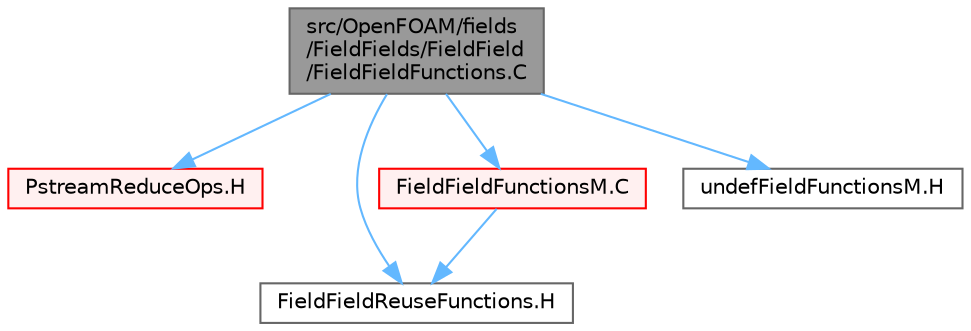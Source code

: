 digraph "src/OpenFOAM/fields/FieldFields/FieldField/FieldFieldFunctions.C"
{
 // LATEX_PDF_SIZE
  bgcolor="transparent";
  edge [fontname=Helvetica,fontsize=10,labelfontname=Helvetica,labelfontsize=10];
  node [fontname=Helvetica,fontsize=10,shape=box,height=0.2,width=0.4];
  Node1 [id="Node000001",label="src/OpenFOAM/fields\l/FieldFields/FieldField\l/FieldFieldFunctions.C",height=0.2,width=0.4,color="gray40", fillcolor="grey60", style="filled", fontcolor="black",tooltip=" "];
  Node1 -> Node2 [id="edge1_Node000001_Node000002",color="steelblue1",style="solid",tooltip=" "];
  Node2 [id="Node000002",label="PstreamReduceOps.H",height=0.2,width=0.4,color="red", fillcolor="#FFF0F0", style="filled",URL="$PstreamReduceOps_8H.html",tooltip="Inter-processor communication reduction functions."];
  Node1 -> Node145 [id="edge2_Node000001_Node000145",color="steelblue1",style="solid",tooltip=" "];
  Node145 [id="Node000145",label="FieldFieldReuseFunctions.H",height=0.2,width=0.4,color="grey40", fillcolor="white", style="filled",URL="$FieldFieldReuseFunctions_8H.html",tooltip=" "];
  Node1 -> Node146 [id="edge3_Node000001_Node000146",color="steelblue1",style="solid",tooltip=" "];
  Node146 [id="Node000146",label="FieldFieldFunctionsM.C",height=0.2,width=0.4,color="red", fillcolor="#FFF0F0", style="filled",URL="$FieldFieldFunctionsM_8C.html",tooltip=" "];
  Node146 -> Node145 [id="edge4_Node000146_Node000145",color="steelblue1",style="solid",tooltip=" "];
  Node1 -> Node149 [id="edge5_Node000001_Node000149",color="steelblue1",style="solid",tooltip=" "];
  Node149 [id="Node000149",label="undefFieldFunctionsM.H",height=0.2,width=0.4,color="grey40", fillcolor="white", style="filled",URL="$undefFieldFunctionsM_8H.html",tooltip=" "];
}
